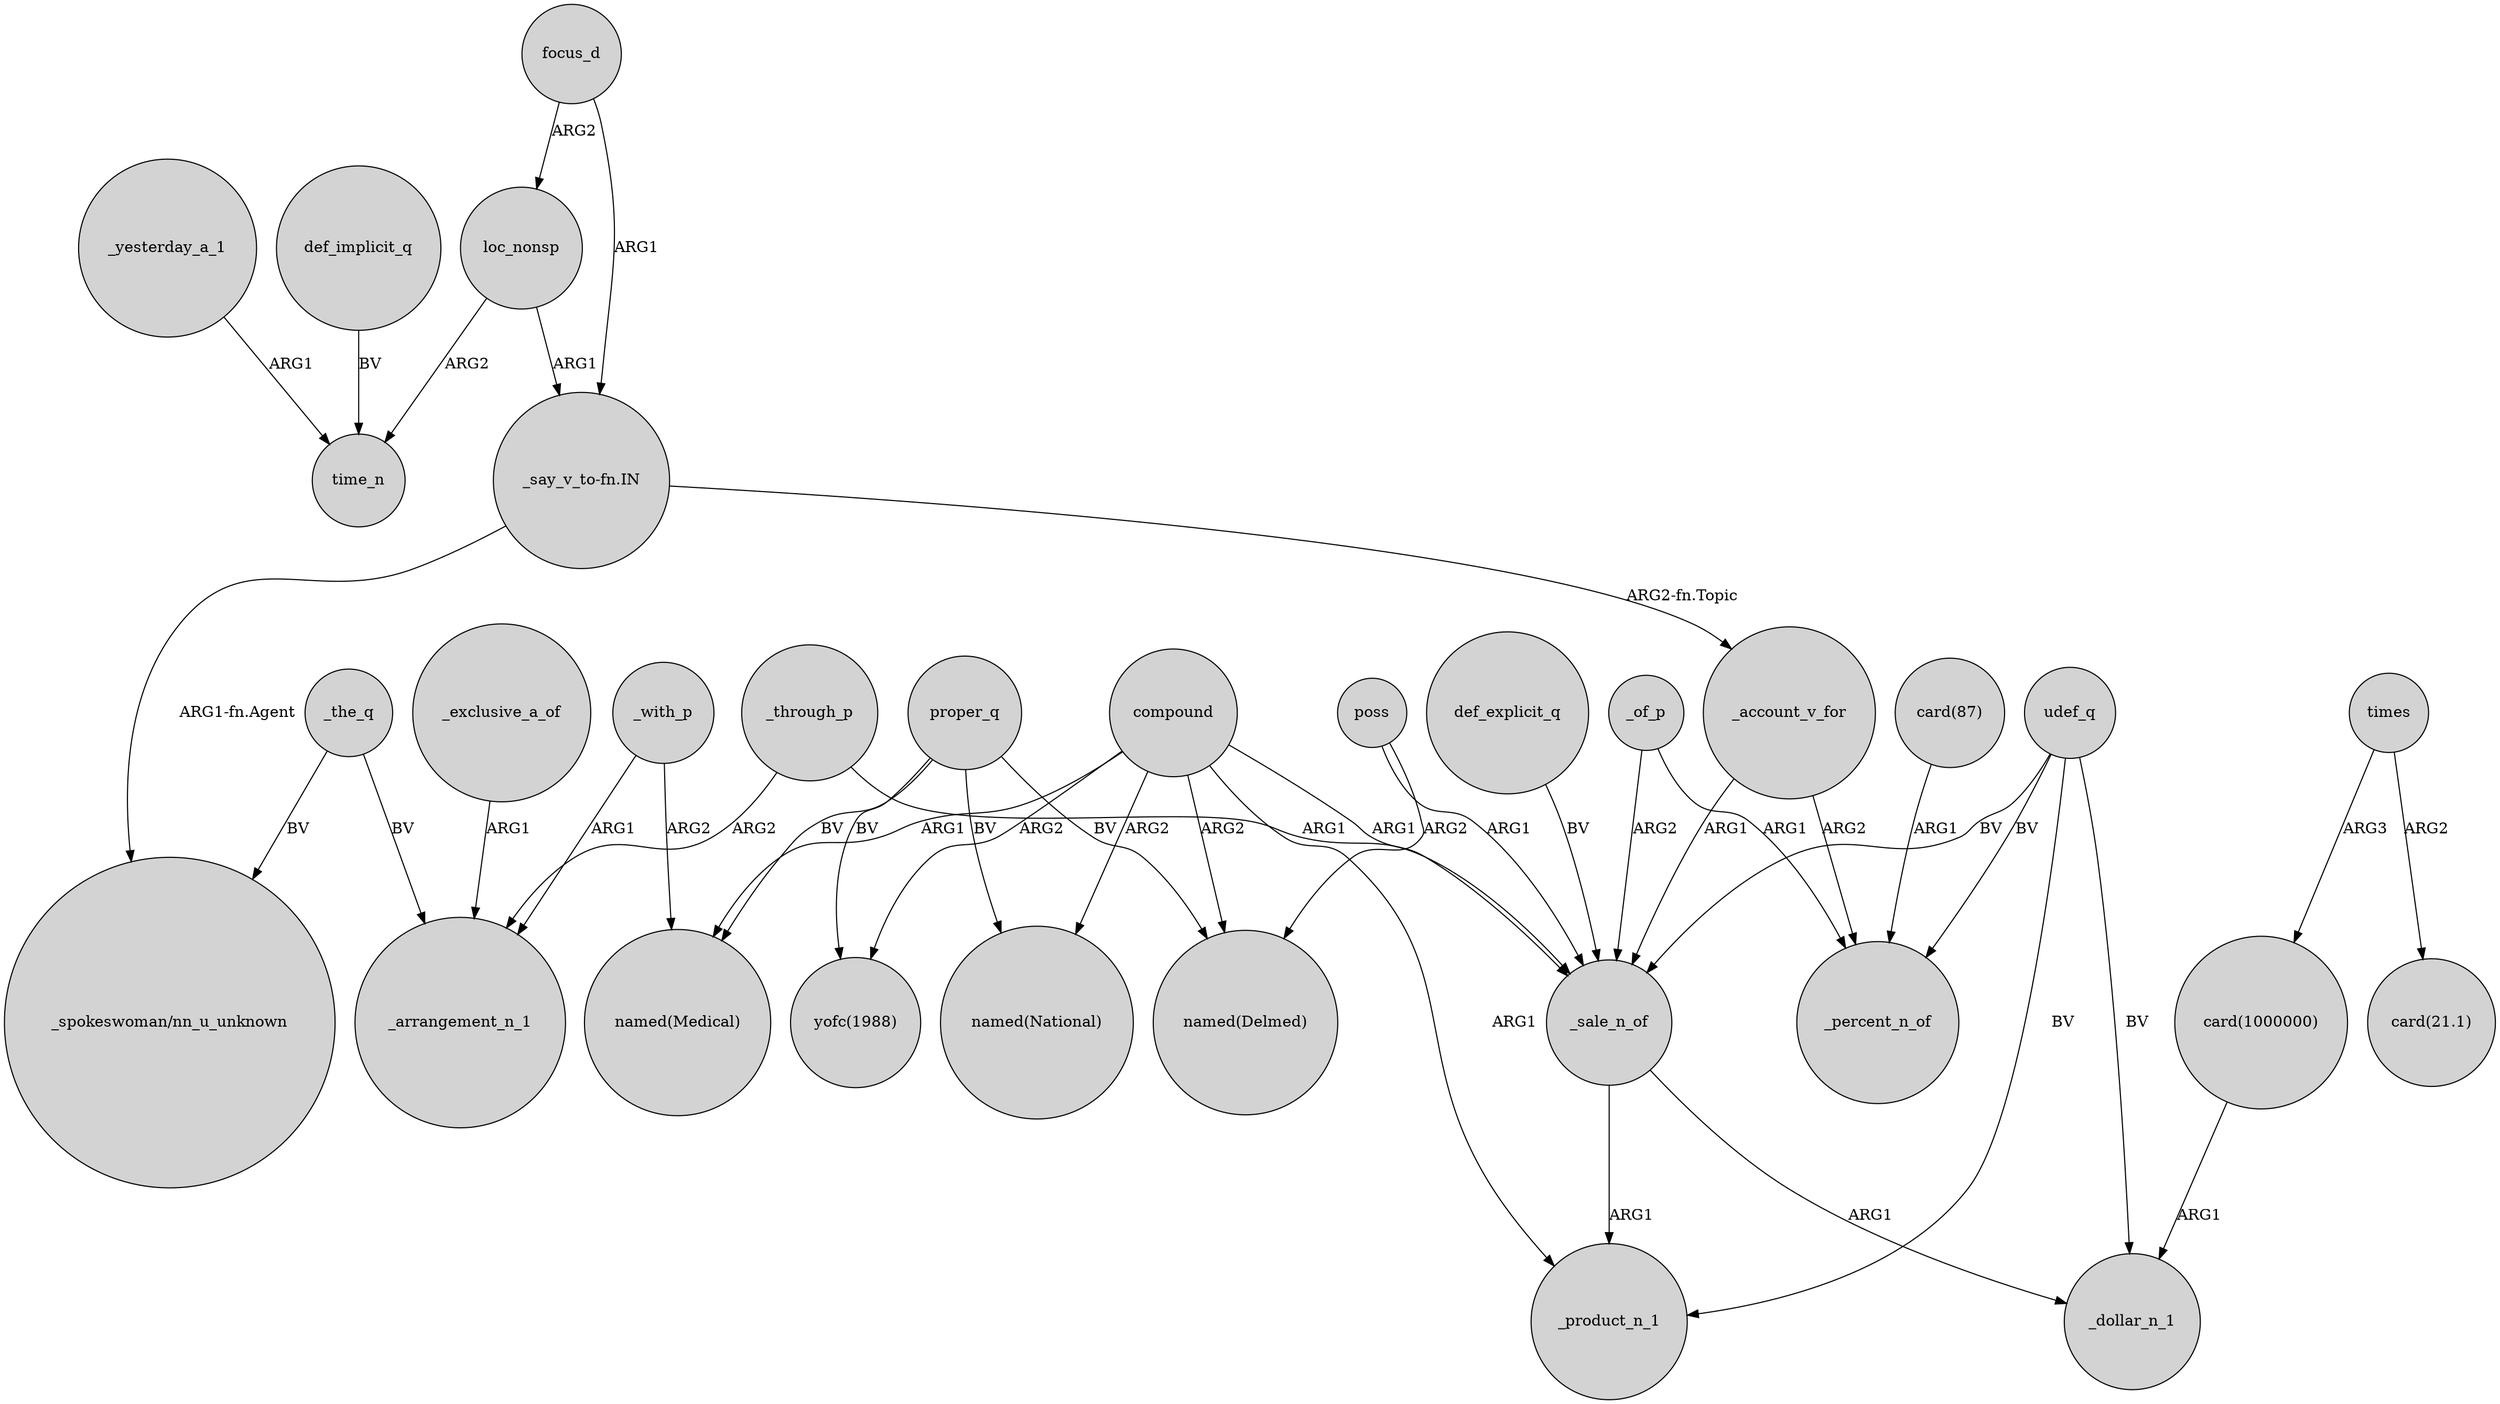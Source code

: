 digraph {
	node [shape=circle style=filled]
	focus_d -> loc_nonsp [label=ARG2]
	compound -> _product_n_1 [label=ARG1]
	_yesterday_a_1 -> time_n [label=ARG1]
	_exclusive_a_of -> _arrangement_n_1 [label=ARG1]
	"card(1000000)" -> _dollar_n_1 [label=ARG1]
	compound -> "named(Medical)" [label=ARG1]
	_the_q -> _arrangement_n_1 [label=BV]
	def_implicit_q -> time_n [label=BV]
	_through_p -> _arrangement_n_1 [label=ARG2]
	_sale_n_of -> _product_n_1 [label=ARG1]
	poss -> "named(Delmed)" [label=ARG2]
	times -> "card(21.1)" [label=ARG2]
	_the_q -> "_spokeswoman/nn_u_unknown" [label=BV]
	def_explicit_q -> _sale_n_of [label=BV]
	loc_nonsp -> time_n [label=ARG2]
	_of_p -> _sale_n_of [label=ARG2]
	proper_q -> "named(Delmed)" [label=BV]
	_of_p -> _percent_n_of [label=ARG1]
	compound -> "named(National)" [label=ARG2]
	_with_p -> "named(Medical)" [label=ARG2]
	proper_q -> "yofc(1988)" [label=BV]
	times -> "card(1000000)" [label=ARG3]
	"_say_v_to-fn.IN" -> _account_v_for [label="ARG2-fn.Topic"]
	poss -> _sale_n_of [label=ARG1]
	loc_nonsp -> "_say_v_to-fn.IN" [label=ARG1]
	_account_v_for -> _sale_n_of [label=ARG1]
	"_say_v_to-fn.IN" -> "_spokeswoman/nn_u_unknown" [label="ARG1-fn.Agent"]
	_account_v_for -> _percent_n_of [label=ARG2]
	udef_q -> _sale_n_of [label=BV]
	proper_q -> "named(Medical)" [label=BV]
	udef_q -> _product_n_1 [label=BV]
	proper_q -> "named(National)" [label=BV]
	_with_p -> _arrangement_n_1 [label=ARG1]
	udef_q -> _percent_n_of [label=BV]
	_through_p -> _sale_n_of [label=ARG1]
	compound -> "named(Delmed)" [label=ARG2]
	"card(87)" -> _percent_n_of [label=ARG1]
	compound -> "yofc(1988)" [label=ARG2]
	compound -> _sale_n_of [label=ARG1]
	udef_q -> _dollar_n_1 [label=BV]
	focus_d -> "_say_v_to-fn.IN" [label=ARG1]
	_sale_n_of -> _dollar_n_1 [label=ARG1]
}
